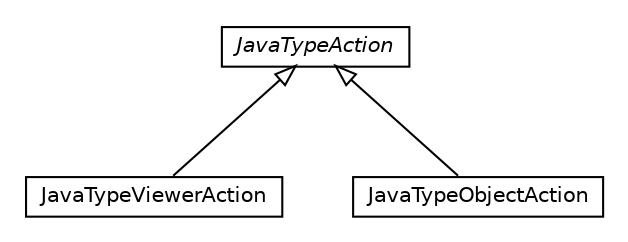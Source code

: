 #!/usr/local/bin/dot
#
# Class diagram 
# Generated by UMLGraph version 5.1 (http://www.umlgraph.org/)
#

digraph G {
	edge [fontname="Helvetica",fontsize=10,labelfontname="Helvetica",labelfontsize=10];
	node [fontname="Helvetica",fontsize=10,shape=plaintext];
	nodesep=0.25;
	ranksep=0.5;
	// net.sf.commonclipse.popup.actions.JavaTypeViewerAction
	c26 [label=<<table title="net.sf.commonclipse.popup.actions.JavaTypeViewerAction" border="0" cellborder="1" cellspacing="0" cellpadding="2" port="p" href="./JavaTypeViewerAction.html">
		<tr><td><table border="0" cellspacing="0" cellpadding="1">
<tr><td align="center" balign="center"> JavaTypeViewerAction </td></tr>
		</table></td></tr>
		</table>>, fontname="Helvetica", fontcolor="black", fontsize=10.0];
	// net.sf.commonclipse.popup.actions.JavaTypeObjectAction
	c27 [label=<<table title="net.sf.commonclipse.popup.actions.JavaTypeObjectAction" border="0" cellborder="1" cellspacing="0" cellpadding="2" port="p" href="./JavaTypeObjectAction.html">
		<tr><td><table border="0" cellspacing="0" cellpadding="1">
<tr><td align="center" balign="center"> JavaTypeObjectAction </td></tr>
		</table></td></tr>
		</table>>, fontname="Helvetica", fontcolor="black", fontsize=10.0];
	// net.sf.commonclipse.popup.actions.JavaTypeAction
	c28 [label=<<table title="net.sf.commonclipse.popup.actions.JavaTypeAction" border="0" cellborder="1" cellspacing="0" cellpadding="2" port="p" href="./JavaTypeAction.html">
		<tr><td><table border="0" cellspacing="0" cellpadding="1">
<tr><td align="center" balign="center"><font face="Helvetica-Oblique"> JavaTypeAction </font></td></tr>
		</table></td></tr>
		</table>>, fontname="Helvetica", fontcolor="black", fontsize=10.0];
	//net.sf.commonclipse.popup.actions.JavaTypeViewerAction extends net.sf.commonclipse.popup.actions.JavaTypeAction
	c28:p -> c26:p [dir=back,arrowtail=empty];
	//net.sf.commonclipse.popup.actions.JavaTypeObjectAction extends net.sf.commonclipse.popup.actions.JavaTypeAction
	c28:p -> c27:p [dir=back,arrowtail=empty];
}

